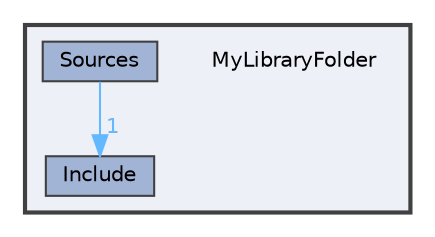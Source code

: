 digraph "C:/Users/K.Lourenco/source/repos/CMake_Ninja/MyLibraryFolder"
{
 // LATEX_PDF_SIZE
  bgcolor="transparent";
  edge [fontname=Helvetica,fontsize=10,labelfontname=Helvetica,labelfontsize=10];
  node [fontname=Helvetica,fontsize=10,shape=box,height=0.2,width=0.4];
  compound=true
  subgraph clusterdir_4c8a712660d196a2efdbe3c38ebda330 {
    graph [ bgcolor="#edf0f7", pencolor="grey25", label="", fontname=Helvetica,fontsize=10 style="filled,bold", URL="dir_4c8a712660d196a2efdbe3c38ebda330.html",tooltip=""]
    dir_4c8a712660d196a2efdbe3c38ebda330 [shape=plaintext, label="MyLibraryFolder"];
  dir_5a2359db4b13a68dd7af29d4a7fca0fd [label="Include", fillcolor="#a2b4d6", color="grey25", style="filled", URL="dir_5a2359db4b13a68dd7af29d4a7fca0fd.html",tooltip=""];
  dir_a738686e404e39f6c724618f2cbfa6d4 [label="Sources", fillcolor="#a2b4d6", color="grey25", style="filled", URL="dir_a738686e404e39f6c724618f2cbfa6d4.html",tooltip=""];
  }
  dir_a738686e404e39f6c724618f2cbfa6d4->dir_5a2359db4b13a68dd7af29d4a7fca0fd [headlabel="1", labeldistance=1.5 headhref="dir_000003_000001.html" href="dir_000003_000001.html" color="steelblue1" fontcolor="steelblue1"];
}
